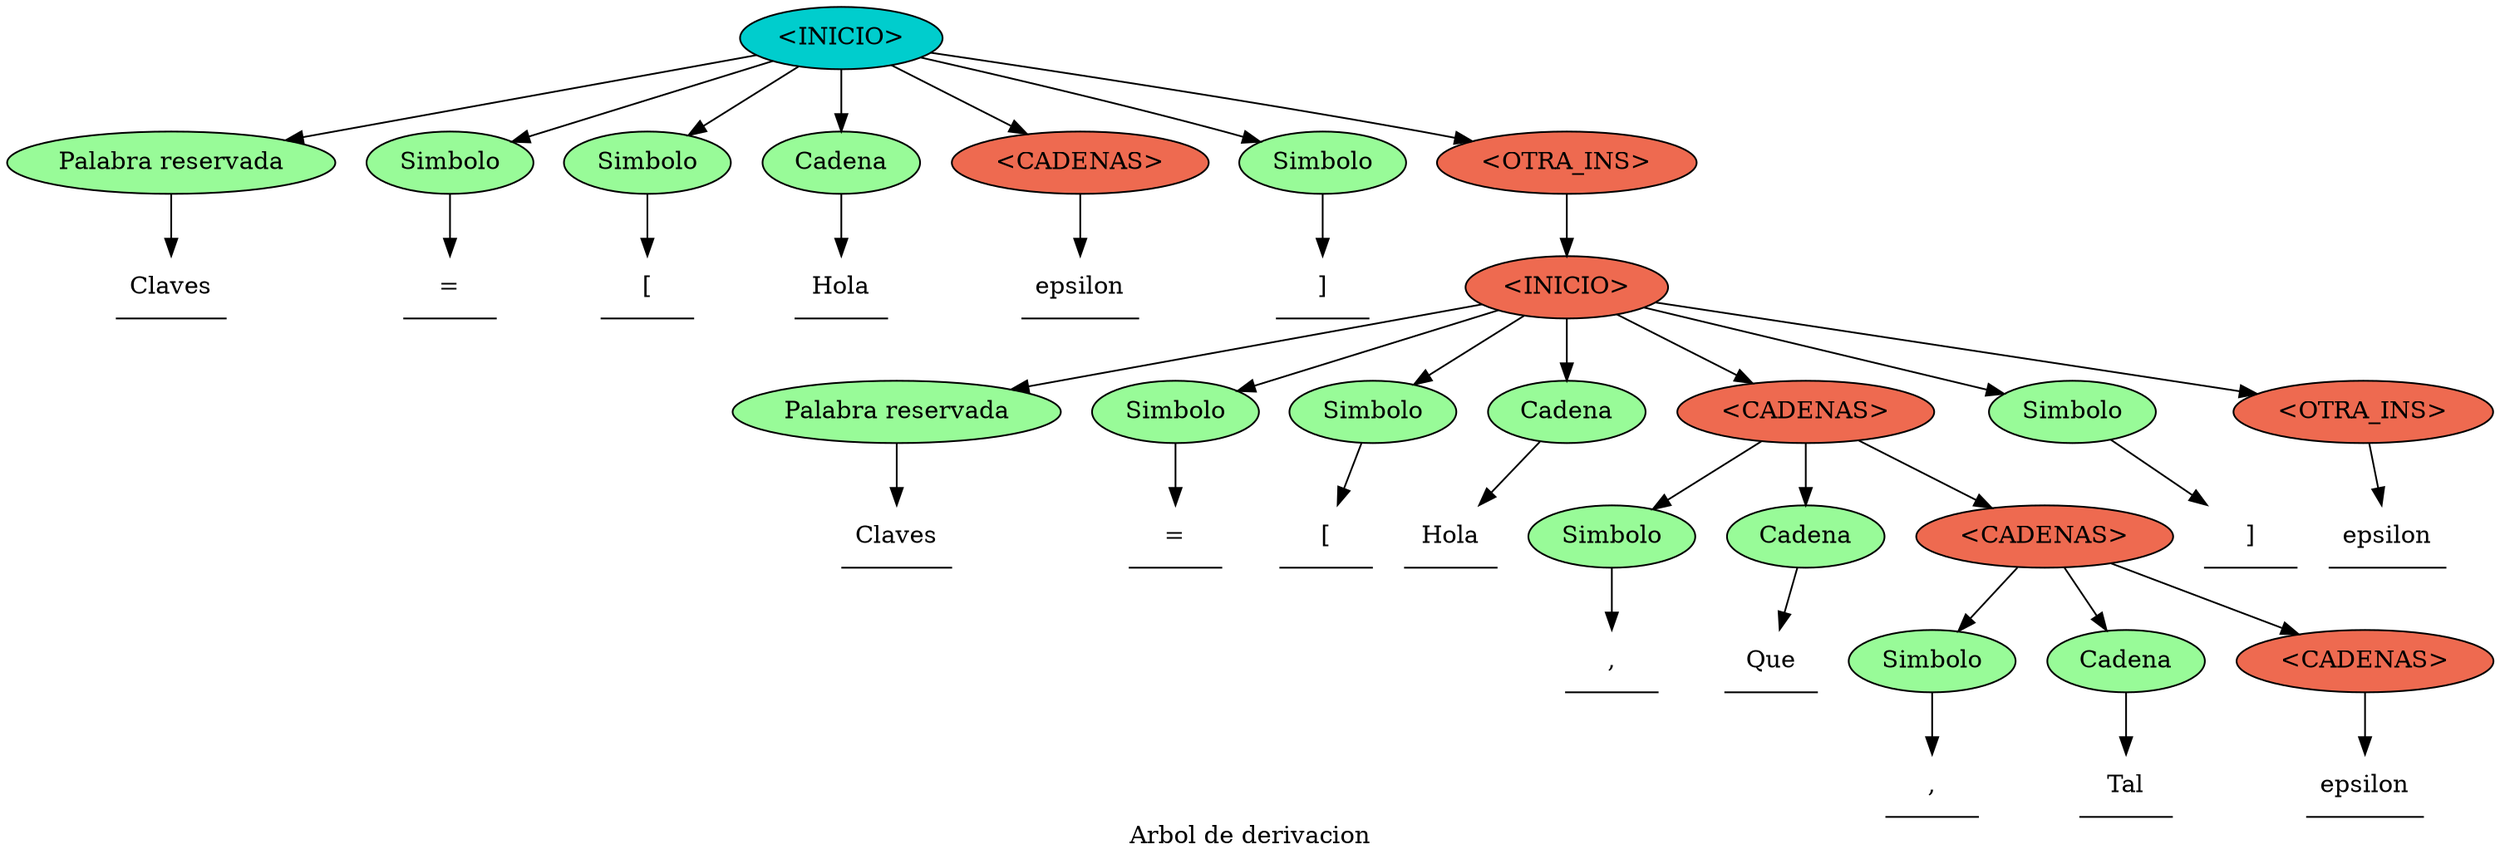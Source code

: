 digraph G {
        graph[label="Arbol de derivacion"]
        node[style="filled", fillcolor="palegreen"]
node0[label="<INICIO>", fillcolor="cyan3"];
node1[label="Palabra reservada"];
node0 -> node1;
node2[label="Claves", fillcolor="white", shape="underline"];
node1 -> node2;
node3[label="Simbolo"];
node0 -> node3;
node4[label="=", fillcolor="white", shape="underline"];
node3 -> node4;
node5[label="Simbolo"];
node0 -> node5;
node6[label="[", fillcolor="white", shape="underline"];
node5 -> node6;
node7[label="Cadena"];
node0 -> node7;
node8[label="Hola", fillcolor="white", shape="underline"];
node7 -> node8;
node9[label="<CADENAS>", fillcolor="coral2"];
node0 -> node9;
node10[label="epsilon", fillcolor="white", shape="underline"];
node9 -> node10;
node11[label="Simbolo"];
node0 -> node11;
node12[label="]", fillcolor="white", shape="underline"];
node11 -> node12;
node13[label="<OTRA_INS>", fillcolor="coral2"];
node0 -> node13;
node14[label="<INICIO>", fillcolor="coral2"];
node13 -> node14;
node15[label="Palabra reservada"];
node14 -> node15;
node16[label="Claves", fillcolor="white", shape="underline"];
node15 -> node16;
node17[label="Simbolo"];
node14 -> node17;
node18[label="=", fillcolor="white", shape="underline"];
node17 -> node18;
node19[label="Simbolo"];
node14 -> node19;
node20[label="[", fillcolor="white", shape="underline"];
node19 -> node20;
node21[label="Cadena"];
node14 -> node21;
node22[label="Hola", fillcolor="white", shape="underline"];
node21 -> node22;
node23[label="<CADENAS>", fillcolor="coral2"];
node14 -> node23;
node24[label="Simbolo"];
node23 -> node24;
node25[label=",", fillcolor="white", shape="underline"];
node24 -> node25;
node26[label="Cadena"];
node23 -> node26;
node27[label="Que", fillcolor="white", shape="underline"];
node26 -> node27;
node28[label="<CADENAS>", fillcolor="coral2"];
node23 -> node28;
node29[label="Simbolo"];
node28 -> node29;
node30[label=",", fillcolor="white", shape="underline"];
node29 -> node30;
node31[label="Cadena"];
node28 -> node31;
node32[label="Tal", fillcolor="white", shape="underline"];
node31 -> node32;
node33[label="<CADENAS>", fillcolor="coral2"];
node28 -> node33;
node34[label="epsilon", fillcolor="white", shape="underline"];
node33 -> node34;
node35[label="Simbolo"];
node14 -> node35;
node36[label="]", fillcolor="white", shape="underline"];
node35 -> node36;
node37[label="<OTRA_INS>", fillcolor="coral2"];
node14 -> node37;
node38[label="epsilon", fillcolor="white", shape="underline"];
node37 -> node38;
}